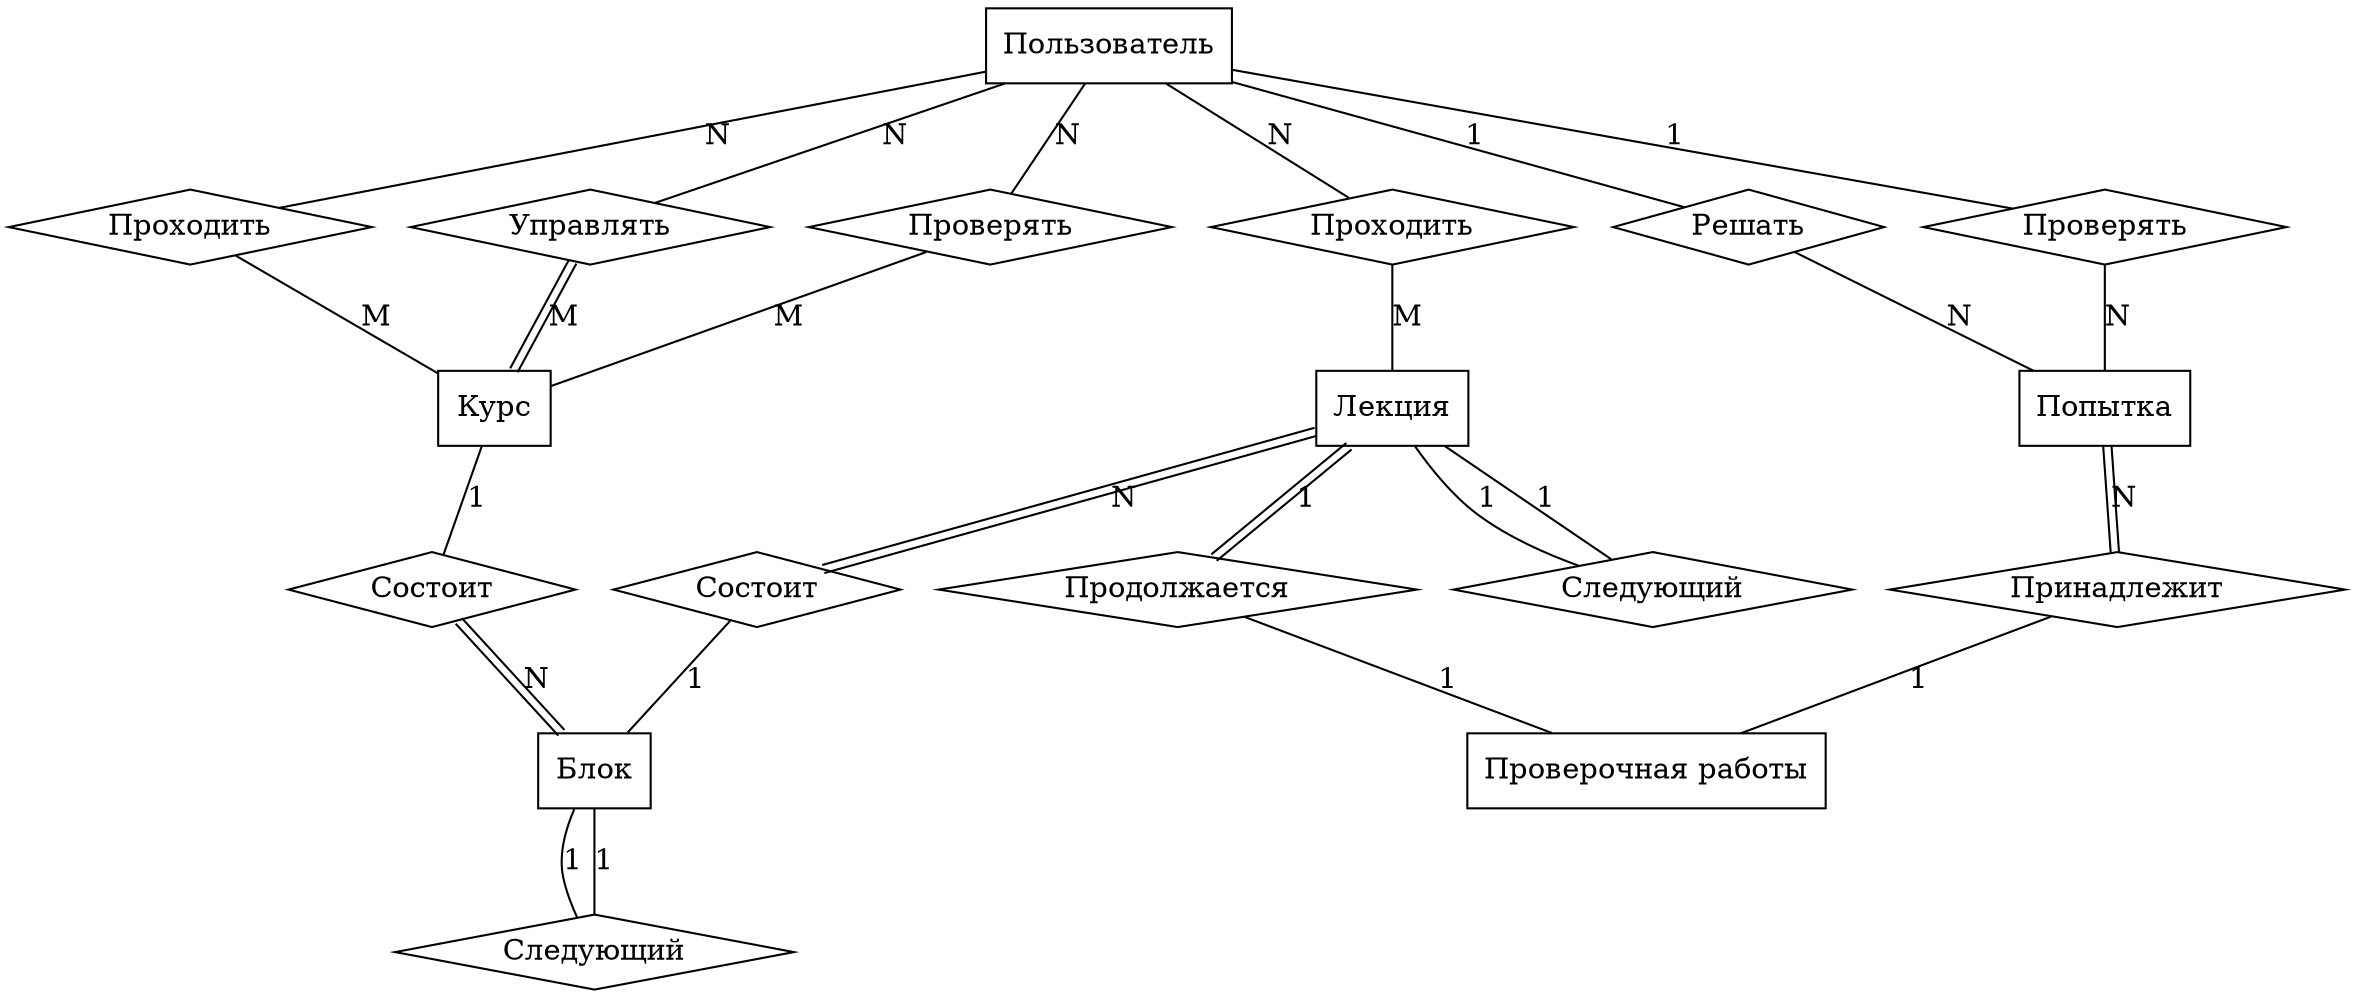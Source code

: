 graph ERD {

  //graph [ ranksep="0"];
  //rankdir=LR;

  User [ label="Пользователь" shape = "box" ];
  Course [ label="Курс" shape = "box" ];
  Block [ label="Блок" shape = "box" ];
  Task [ label="Проверочная работы" shape = "box" ];
  Solution [ label="Попытка" shape = "box" ];
  Lecture [ label="Лекция" shape = "box" ];

  UserCourseSolve [ label="Проходить" shape = "diamond" ];
  UserCourseControl [ label="Управлять" shape = "diamond" ];
  UserCourseCheck [ label="Проверять" shape = "diamond" ];
  CourseBlock [ label="Состоит" shape = "diamond" ];
  BlockLecture [ label="Состоит" shape = "diamond" ];
  LectureTask [ label="Продолжается" shape = "diamond" ];
  BlockNext [ label="Следующий" shape = "diamond" ];
  LectureNext [ label="Следующий" shape = "diamond" ];
  LectureUser [ label="Проходить" shape = "diamond" ];
  TaskSolution [ label="Принадлежит" shape = "diamond" ];
  UserSolutionSolve [ label="Решать" shape = "diamond" ];
  UserSolutionCheck [ label="Проверять" shape = "diamond" ];
  
  //{rank = same; UserCourseSolve; UserCourseControl; UserCourseCheck; LectureUser; UserSolutionSolve; UserSolutionCheck;}
  //{rank = same; Block;Task;}
  //{rank = same; CourseBlock;BlockLecture;LectureTask;}
  
  User -- UserCourseSolve[label = N];
  UserCourseSolve -- Course[label = M]; 
  User -- UserCourseControl[label = N];
  UserCourseControl-- Course[color="black:invis:black" label=M] ; 
  User -- UserCourseCheck[label = N];
  UserCourseCheck -- Course[label = M]; 
  User -- UserSolutionSolve[label = 1];
  UserSolutionSolve -- Solution[label = N];
  User -- UserSolutionCheck[label = 1];
  UserSolutionCheck -- Solution[label = N];
  User -- LectureUser[label = N];
  LectureUser -- Lecture[label = M];
  
  Course -- CourseBlock[label = 1];
  CourseBlock -- Block[color = "black:invis:black" label=N] ; 
  
  BlockLecture -- Block[label = 1];
  Lecture -- LectureTask[color = "black:invis:black"  label = 1];
  
  Lecture -- BlockLecture [color = "black:invis:black" label=N] ; 
  LectureTask -- Task[label=1] ; 
  
  TaskSolution -- Task[label = 1];
  Solution -- TaskSolution[color = "black:invis:black" label=N] ; 
  
  // loopback TaskNext
  Block -- BlockNext [label=1] ; 
  BlockNext -- Block [label=1] ; 
  
  LectureNext -- Lecture [label=1] ; 
  Lecture -- LectureNext [label=1] ; 
}